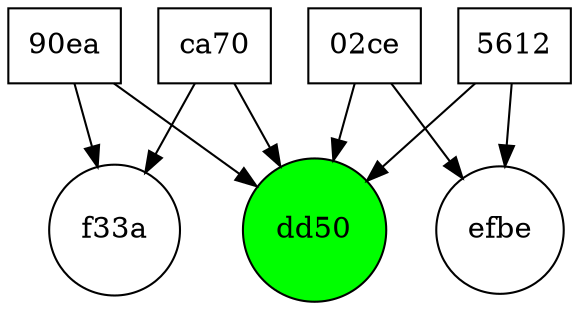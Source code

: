 digraph visitor {
	graph [rank=min]
	node [shape=rectangle]
	"3d829216172e02ce" [label="02ce" fillcolor=white shape=rectangle style=filled]
	"3d829216172e02ce" -> "140213232558-bdd53a3a2ae91f2c5f951187668edd50"
	"3d829216172e02ce" -> "140227013556-da667d2f4032e14a0808c5ae64fbefbe"
	"43f2f9d34fa890ea" [label="90ea" fillcolor=white shape=rectangle style=filled]
	"43f2f9d34fa890ea" -> "140213232558-bdd53a3a2ae91f2c5f951187668edd50"
	"43f2f9d34fa890ea" -> "140122212305-a9c8d5261144dc049258d07f4820f33a"
	a24d810a16b05612 [label=5612 fillcolor=white shape=rectangle style=filled]
	a24d810a16b05612 -> "140213232558-bdd53a3a2ae91f2c5f951187668edd50"
	a24d810a16b05612 -> "140227013556-da667d2f4032e14a0808c5ae64fbefbe"
	"4a1ac68aba36ca70" [label=ca70 fillcolor=white shape=rectangle style=filled]
	"4a1ac68aba36ca70" -> "140213232558-bdd53a3a2ae91f2c5f951187668edd50"
	"4a1ac68aba36ca70" -> "140122212305-a9c8d5261144dc049258d07f4820f33a"
	subgraph document {
		graph [rank=max]
		node [shape=circle]
		"140213232558-bdd53a3a2ae91f2c5f951187668edd50" [label=dd50 fillcolor=green shape=circle style=filled]
		"140227013556-da667d2f4032e14a0808c5ae64fbefbe" [label=efbe fillcolor=white shape=circle style=filled]
		"140122212305-a9c8d5261144dc049258d07f4820f33a" [label=f33a fillcolor=white shape=circle style=filled]
		"140227013556-da667d2f4032e14a0808c5ae64fbefbe" [label=efbe fillcolor=white shape=circle style=filled]
		"140122212305-a9c8d5261144dc049258d07f4820f33a" [label=f33a fillcolor=white shape=circle style=filled]
		"140227013556-da667d2f4032e14a0808c5ae64fbefbe" [label=efbe fillcolor=white shape=circle style=filled]
		"140122212305-a9c8d5261144dc049258d07f4820f33a" [label=f33a fillcolor=white shape=circle style=filled]
		"140227013556-da667d2f4032e14a0808c5ae64fbefbe" [label=efbe fillcolor=white shape=circle style=filled]
		"140122212305-a9c8d5261144dc049258d07f4820f33a" [label=f33a fillcolor=white shape=circle style=filled]
		"140227013556-da667d2f4032e14a0808c5ae64fbefbe" [label=efbe fillcolor=white shape=circle style=filled]
		"140122212305-a9c8d5261144dc049258d07f4820f33a" [label=f33a fillcolor=white shape=circle style=filled]
	}
}
